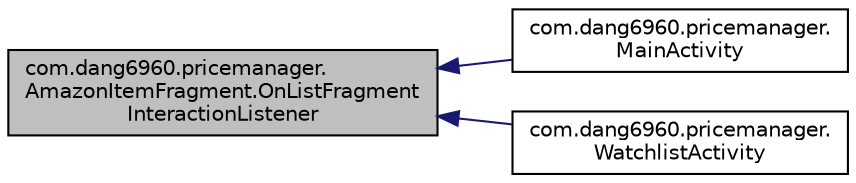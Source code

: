 digraph "com.dang6960.pricemanager.AmazonItemFragment.OnListFragmentInteractionListener"
{
 // LATEX_PDF_SIZE
  edge [fontname="Helvetica",fontsize="10",labelfontname="Helvetica",labelfontsize="10"];
  node [fontname="Helvetica",fontsize="10",shape=record];
  rankdir="LR";
  Node1 [label="com.dang6960.pricemanager.\lAmazonItemFragment.OnListFragment\lInteractionListener",height=0.2,width=0.4,color="black", fillcolor="grey75", style="filled", fontcolor="black",tooltip=" "];
  Node1 -> Node2 [dir="back",color="midnightblue",fontsize="10",style="solid",fontname="Helvetica"];
  Node2 [label="com.dang6960.pricemanager.\lMainActivity",height=0.2,width=0.4,color="black", fillcolor="white", style="filled",URL="$classcom_1_1dang6960_1_1pricemanager_1_1_main_activity.html",tooltip=" "];
  Node1 -> Node3 [dir="back",color="midnightblue",fontsize="10",style="solid",fontname="Helvetica"];
  Node3 [label="com.dang6960.pricemanager.\lWatchlistActivity",height=0.2,width=0.4,color="black", fillcolor="white", style="filled",URL="$classcom_1_1dang6960_1_1pricemanager_1_1_watchlist_activity.html",tooltip=" "];
}
